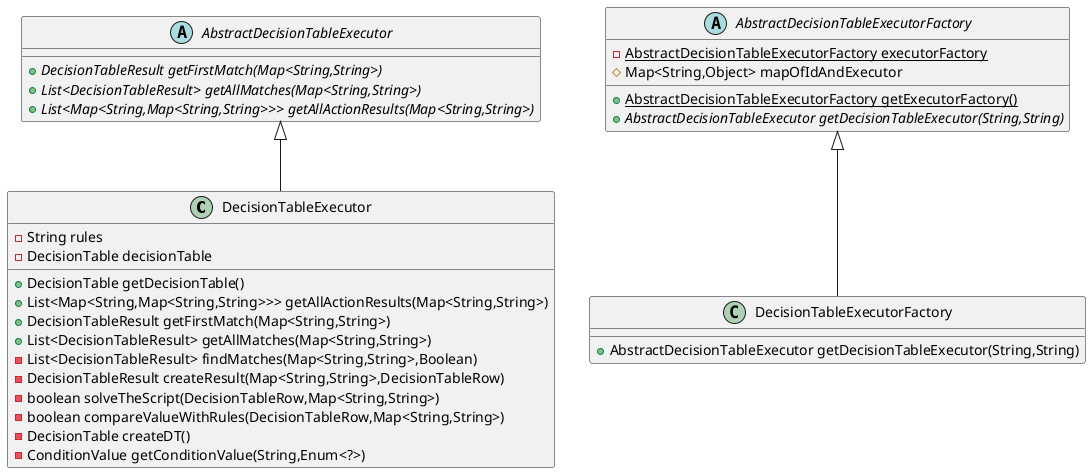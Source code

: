 @startuml
class DecisionTableExecutor {
- String rules
- DecisionTable decisionTable
+ DecisionTable getDecisionTable()
+ List<Map<String,Map<String,String>>> getAllActionResults(Map<String,String>)
+ DecisionTableResult getFirstMatch(Map<String,String>)
+ List<DecisionTableResult> getAllMatches(Map<String,String>)
- List<DecisionTableResult> findMatches(Map<String,String>,Boolean)
- DecisionTableResult createResult(Map<String,String>,DecisionTableRow)
- boolean solveTheScript(DecisionTableRow,Map<String,String>)
- boolean compareValueWithRules(DecisionTableRow,Map<String,String>)
- DecisionTable createDT()
- ConditionValue getConditionValue(String,Enum<?>)
}
abstract class AbstractDecisionTableExecutor {
+ {abstract}DecisionTableResult getFirstMatch(Map<String,String>)
+ {abstract}List<DecisionTableResult> getAllMatches(Map<String,String>)
+ {abstract}List<Map<String,Map<String,String>>> getAllActionResults(Map<String,String>)
}
class DecisionTableExecutorFactory {
+ AbstractDecisionTableExecutor getDecisionTableExecutor(String,String)
}
abstract class AbstractDecisionTableExecutorFactory {
- {static} AbstractDecisionTableExecutorFactory executorFactory
# Map<String,Object> mapOfIdAndExecutor
+ {static} AbstractDecisionTableExecutorFactory getExecutorFactory()
+ {abstract}AbstractDecisionTableExecutor getDecisionTableExecutor(String,String)
}


AbstractDecisionTableExecutor <|-- DecisionTableExecutor
AbstractDecisionTableExecutorFactory <|-- DecisionTableExecutorFactory
@enduml